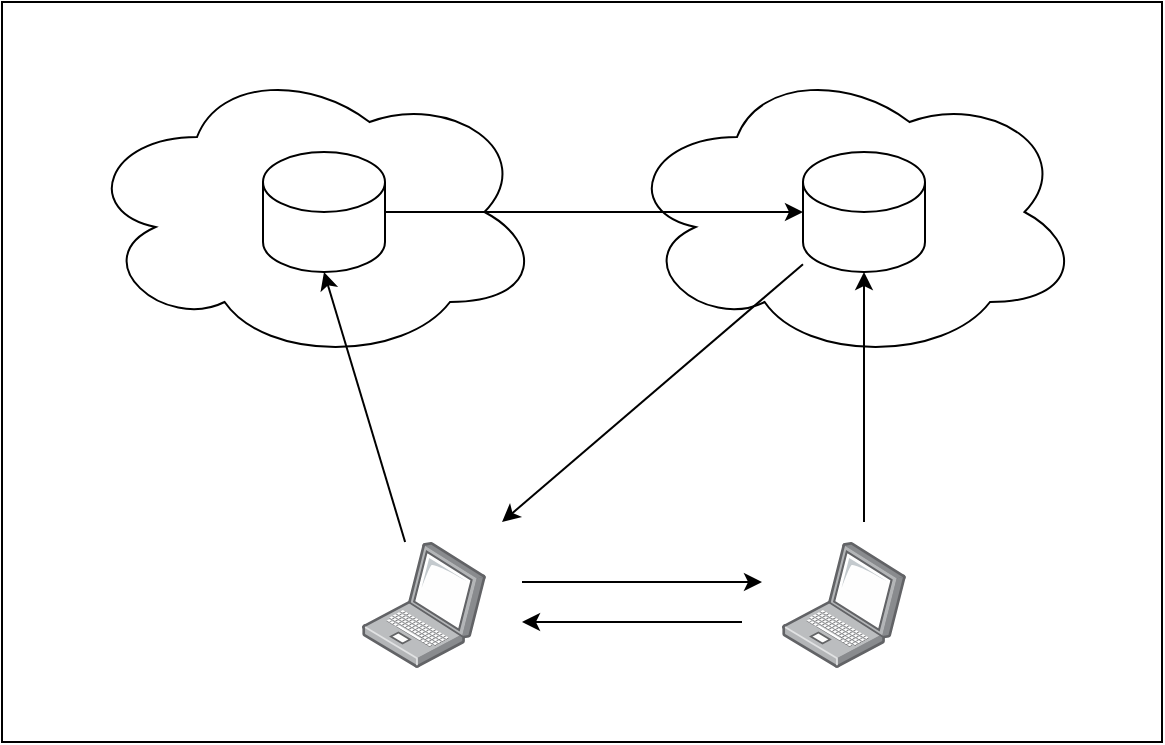 <mxfile version="14.4.3" type="device"><diagram id="IDQkERKjlPOdxhxCfKoJ" name="Seite-1"><mxGraphModel dx="1106" dy="852" grid="1" gridSize="10" guides="1" tooltips="1" connect="1" arrows="1" fold="1" page="1" pageScale="1" pageWidth="827" pageHeight="1169" math="0" shadow="0"><root><mxCell id="0"/><mxCell id="1" parent="0"/><mxCell id="MMPV8evQpT4a8mfgAukb-23" value="" style="rounded=0;whiteSpace=wrap;html=1;" vertex="1" parent="1"><mxGeometry x="190" y="150" width="580" height="370" as="geometry"/></mxCell><mxCell id="MMPV8evQpT4a8mfgAukb-5" value="" style="ellipse;shape=cloud;whiteSpace=wrap;html=1;" vertex="1" parent="1"><mxGeometry x="230" y="180" width="230" height="150" as="geometry"/></mxCell><mxCell id="MMPV8evQpT4a8mfgAukb-1" value="" style="points=[];aspect=fixed;html=1;align=center;shadow=0;dashed=0;image;image=img/lib/allied_telesis/computer_and_terminals/Laptop.svg;" vertex="1" parent="1"><mxGeometry x="370" y="420" width="62" height="62.89" as="geometry"/></mxCell><mxCell id="MMPV8evQpT4a8mfgAukb-4" value="" style="shape=cylinder3;whiteSpace=wrap;html=1;boundedLbl=1;backgroundOutline=1;size=15;" vertex="1" parent="1"><mxGeometry x="320.5" y="225" width="61" height="60" as="geometry"/></mxCell><mxCell id="MMPV8evQpT4a8mfgAukb-6" value="" style="points=[];aspect=fixed;html=1;align=center;shadow=0;dashed=0;image;image=img/lib/allied_telesis/computer_and_terminals/Laptop.svg;" vertex="1" parent="1"><mxGeometry x="580" y="420" width="62" height="62.89" as="geometry"/></mxCell><mxCell id="MMPV8evQpT4a8mfgAukb-15" value="" style="ellipse;shape=cloud;whiteSpace=wrap;html=1;" vertex="1" parent="1"><mxGeometry x="500" y="180" width="230" height="150" as="geometry"/></mxCell><mxCell id="MMPV8evQpT4a8mfgAukb-16" value="" style="shape=cylinder3;whiteSpace=wrap;html=1;boundedLbl=1;backgroundOutline=1;size=15;" vertex="1" parent="1"><mxGeometry x="590.5" y="225" width="61" height="60" as="geometry"/></mxCell><mxCell id="MMPV8evQpT4a8mfgAukb-17" value="" style="endArrow=classic;html=1;" edge="1" parent="1" source="MMPV8evQpT4a8mfgAukb-4" target="MMPV8evQpT4a8mfgAukb-16"><mxGeometry width="50" height="50" relative="1" as="geometry"><mxPoint x="470" y="350" as="sourcePoint"/><mxPoint x="520" y="300" as="targetPoint"/></mxGeometry></mxCell><mxCell id="MMPV8evQpT4a8mfgAukb-18" value="" style="endArrow=classic;html=1;entryX=0.5;entryY=1;entryDx=0;entryDy=0;entryPerimeter=0;" edge="1" parent="1" source="MMPV8evQpT4a8mfgAukb-1" target="MMPV8evQpT4a8mfgAukb-4"><mxGeometry width="50" height="50" relative="1" as="geometry"><mxPoint x="270" y="440" as="sourcePoint"/><mxPoint x="320" y="390" as="targetPoint"/></mxGeometry></mxCell><mxCell id="MMPV8evQpT4a8mfgAukb-19" value="" style="endArrow=classic;html=1;" edge="1" parent="1"><mxGeometry width="50" height="50" relative="1" as="geometry"><mxPoint x="450" y="440" as="sourcePoint"/><mxPoint x="570" y="440" as="targetPoint"/></mxGeometry></mxCell><mxCell id="MMPV8evQpT4a8mfgAukb-20" value="" style="endArrow=classic;html=1;" edge="1" parent="1"><mxGeometry width="50" height="50" relative="1" as="geometry"><mxPoint x="560" y="460" as="sourcePoint"/><mxPoint x="450" y="460" as="targetPoint"/></mxGeometry></mxCell><mxCell id="MMPV8evQpT4a8mfgAukb-21" value="" style="endArrow=classic;html=1;" edge="1" parent="1" target="MMPV8evQpT4a8mfgAukb-16"><mxGeometry width="50" height="50" relative="1" as="geometry"><mxPoint x="621" y="410" as="sourcePoint"/><mxPoint x="610" y="360" as="targetPoint"/></mxGeometry></mxCell><mxCell id="MMPV8evQpT4a8mfgAukb-22" value="" style="endArrow=classic;html=1;" edge="1" parent="1" source="MMPV8evQpT4a8mfgAukb-16"><mxGeometry width="50" height="50" relative="1" as="geometry"><mxPoint x="410" y="390" as="sourcePoint"/><mxPoint x="440" y="410" as="targetPoint"/></mxGeometry></mxCell></root></mxGraphModel></diagram></mxfile>